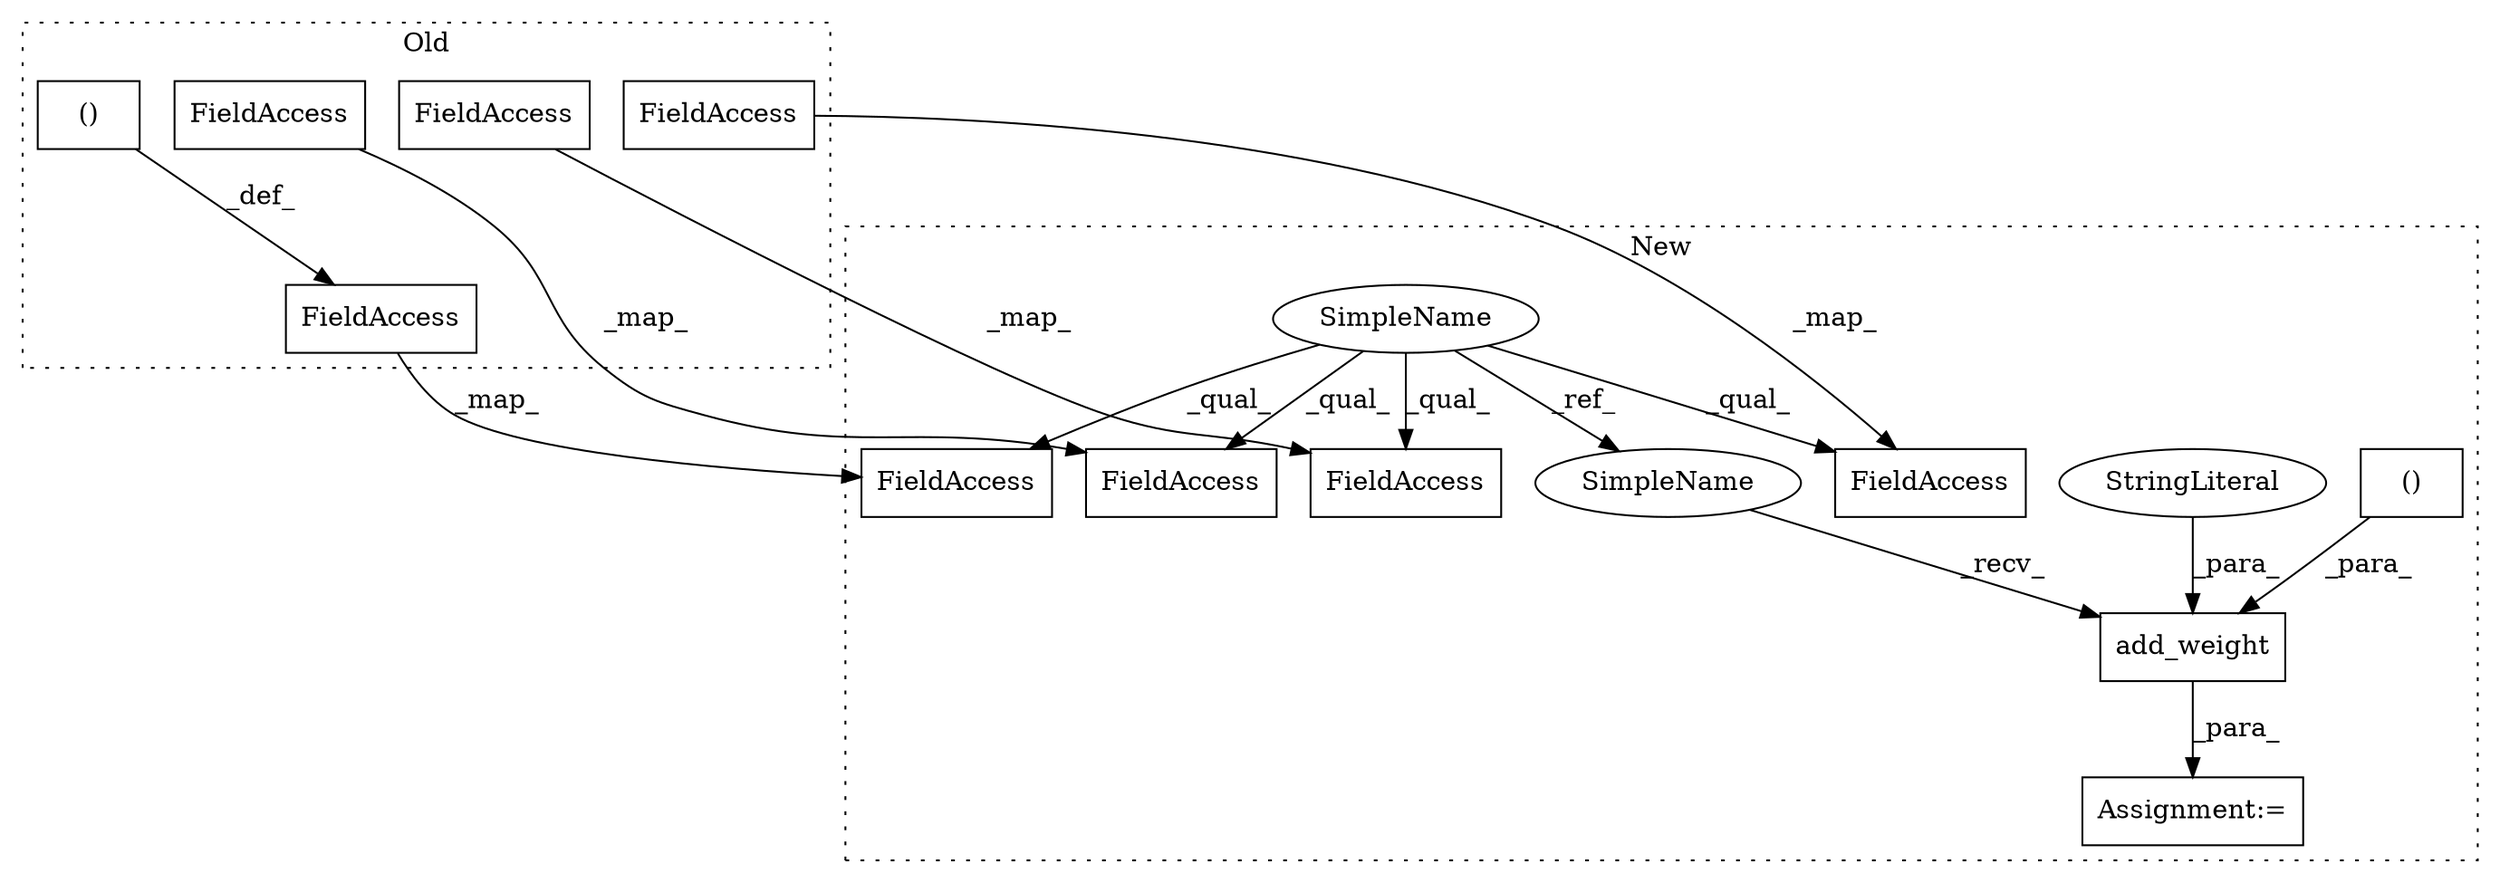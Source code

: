 digraph G {
subgraph cluster0 {
1 [label="()" a="106" s="3749" l="43" shape="box"];
7 [label="FieldAccess" a="22" s="3675" l="12" shape="box"];
9 [label="FieldAccess" a="22" s="3918" l="18" shape="box"];
10 [label="FieldAccess" a="22" s="3795" l="9" shape="box"];
14 [label="FieldAccess" a="22" s="3908" l="9" shape="box"];
label = "Old";
style="dotted";
}
subgraph cluster1 {
2 [label="add_weight" a="32" s="3980,4072" l="18,1" shape="box"];
3 [label="()" a="106" s="3998" l="25" shape="box"];
4 [label="StringLiteral" a="45" s="4029" l="6" shape="ellipse"];
5 [label="SimpleName" a="42" s="3550" l="4" shape="ellipse"];
6 [label="FieldAccess" a="22" s="3703" l="12" shape="box"];
8 [label="FieldAccess" a="22" s="3898" l="18" shape="box"];
11 [label="FieldAccess" a="22" s="3803" l="9" shape="box"];
12 [label="Assignment:=" a="7" s="3974" l="1" shape="box"];
13 [label="FieldAccess" a="22" s="3888" l="9" shape="box"];
15 [label="SimpleName" a="42" s="3975" l="4" shape="ellipse"];
label = "New";
style="dotted";
}
1 -> 7 [label="_def_"];
2 -> 12 [label="_para_"];
3 -> 2 [label="_para_"];
4 -> 2 [label="_para_"];
5 -> 11 [label="_qual_"];
5 -> 8 [label="_qual_"];
5 -> 6 [label="_qual_"];
5 -> 15 [label="_ref_"];
5 -> 13 [label="_qual_"];
7 -> 6 [label="_map_"];
9 -> 8 [label="_map_"];
10 -> 11 [label="_map_"];
14 -> 13 [label="_map_"];
15 -> 2 [label="_recv_"];
}